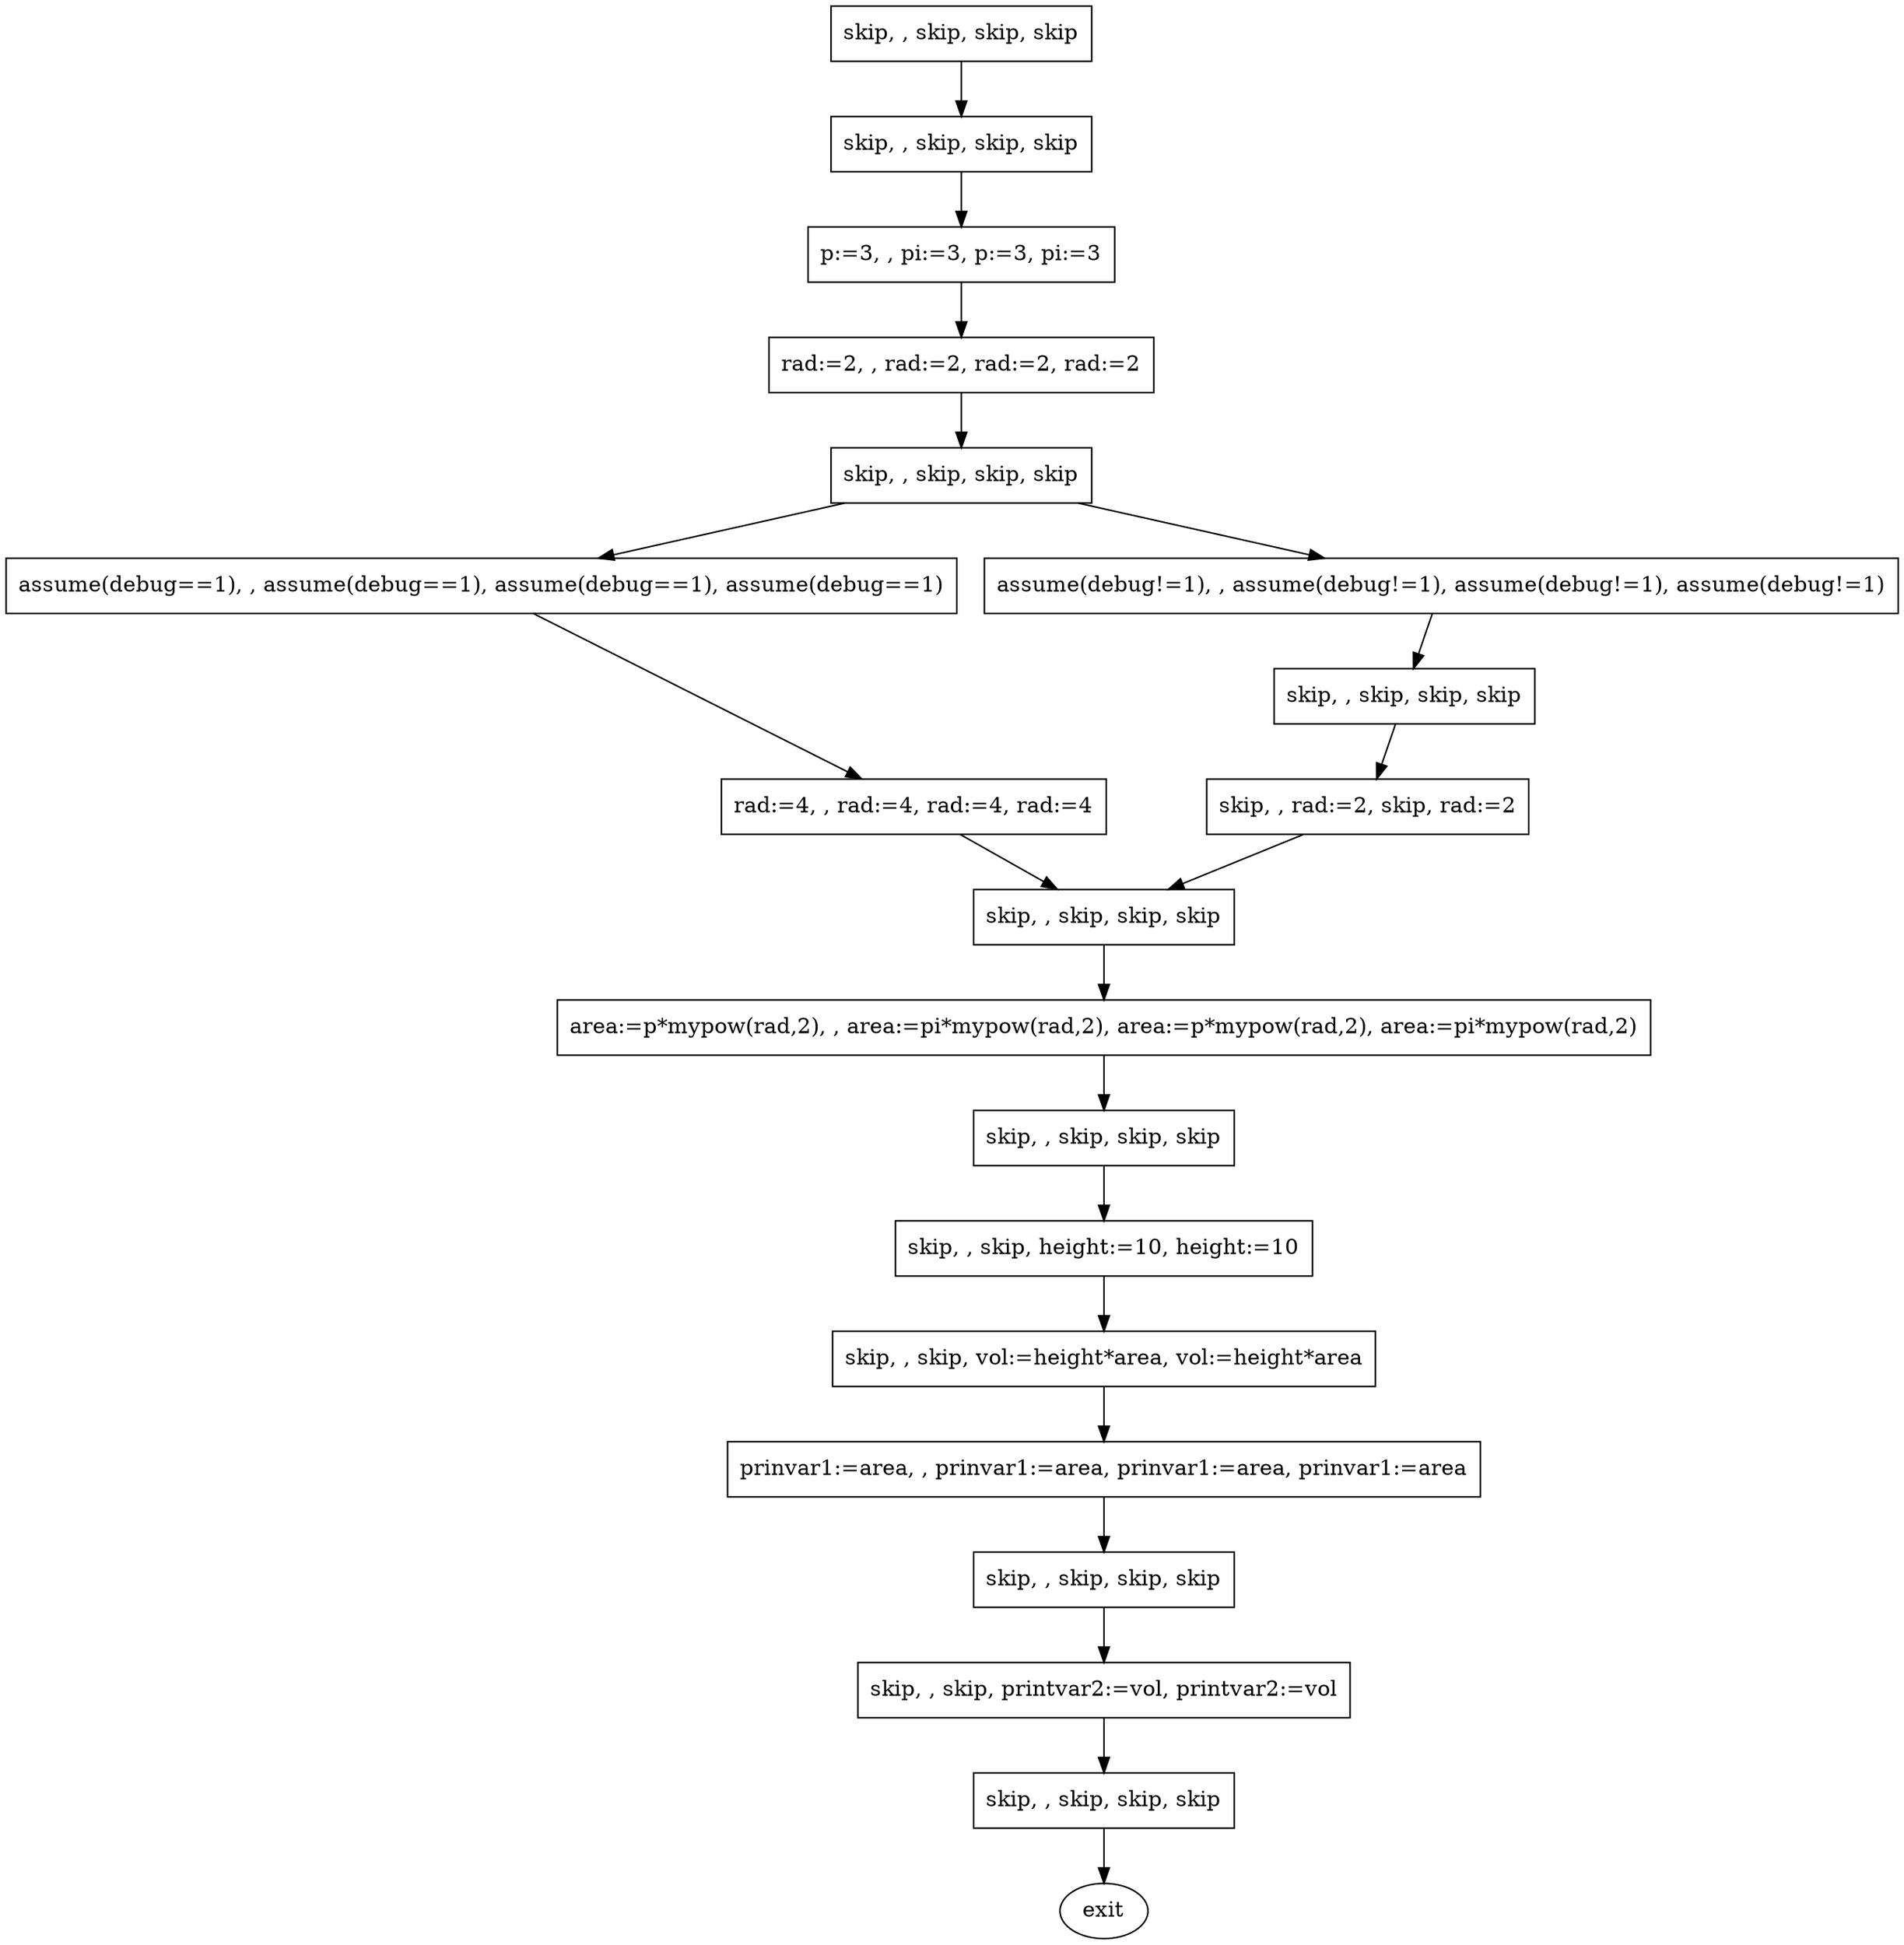 digraph product {
n0 [label="rad:=2, , rad:=2, rad:=2, rad:=2", shape=box]
n0 -> n1
n00 [label="skip, , skip, skip, skip", shape=box]
n00 -> n00_a
n00_a [label="p:=3, , pi:=3, p:=3, pi:=3", shape=box]
n00_a -> n0
n1 [label="skip, , skip, skip, skip", shape=box]
n1 -> n2
n1 -> n3
n2 [label="assume(debug==1), , assume(debug==1), assume(debug==1), assume(debug==1)", shape=box]
n2 -> n21
n21 [label="rad:=4, , rad:=4, rad:=4, rad:=4", shape=box]
n21 -> n4
n3 [label="assume(debug!=1), , assume(debug!=1), assume(debug!=1), assume(debug!=1)", shape=box]
n3 -> n31
n31 [label="skip, , skip, skip, skip", shape=box]
n31 -> n31_a
n31_a [label="skip, , rad:=2, skip, rad:=2", shape=box]
n31_a -> n4
n4 [label="skip, , skip, skip, skip", shape=box]
n4 -> n4_a
n4_a [label="area:=p*mypow(rad,2), , area:=pi*mypow(rad,2), area:=p*mypow(rad,2), area:=pi*mypow(rad,2)", shape=box]
n4_a -> n5
n5 [label="skip, , skip, skip, skip", shape=box]
n5 -> n5_b
n51 [label="prinvar1:=area, , prinvar1:=area, prinvar1:=area, prinvar1:=area", shape=box]
n51 -> n6
n5_1_b [label="skip, , skip, vol:=height*area, vol:=height*area", shape=box]
n5_1_b -> n51
n5_b [label="skip, , skip, height:=10, height:=10", shape=box]
n5_b -> n5_1_b
n6 [label="skip, , skip, skip, skip", shape=box]
n6 -> n6_b
n61 [label="skip, , skip, skip, skip", shape=box]
n61 -> exit
n6_b [label="skip, , skip, printvar2:=vol, printvar2:=vol", shape=box]
n6_b -> n61
start [label="skip, , skip, skip, skip", shape=box]
start -> n00
}
